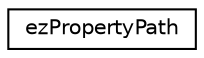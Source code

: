 digraph "Graphical Class Hierarchy"
{
 // LATEX_PDF_SIZE
  edge [fontname="Helvetica",fontsize="10",labelfontname="Helvetica",labelfontsize="10"];
  node [fontname="Helvetica",fontsize="10",shape=record];
  rankdir="LR";
  Node0 [label="ezPropertyPath",height=0.2,width=0.4,color="black", fillcolor="white", style="filled",URL="$d1/d14/classez_property_path.htm",tooltip="Stores a path from an object of a given type to a property inside of it. Once initialized to a specif..."];
}
